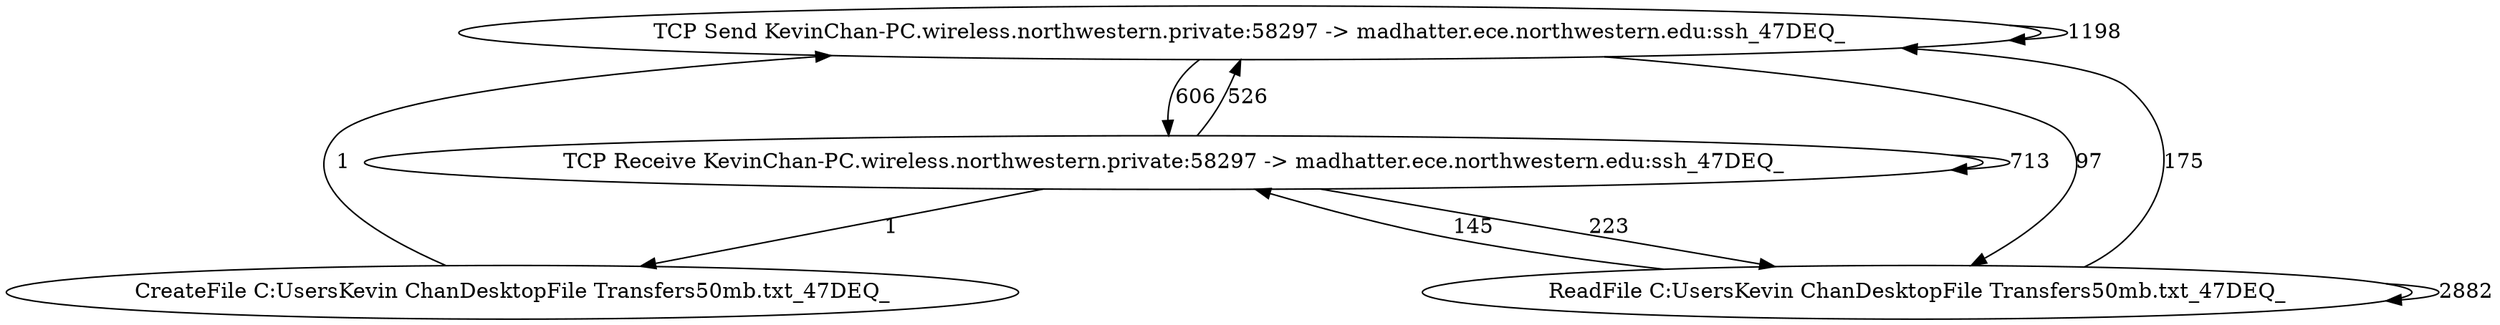 strict digraph G {
  "TCP Send KevinChan-PC.wireless.northwestern.private:58297 -&gt; madhatter.ece.northwestern.edu:ssh_47DEQ_";
  "TCP Receive KevinChan-PC.wireless.northwestern.private:58297 -&gt; madhatter.ece.northwestern.edu:ssh_47DEQ_";
  "CreateFile C:\Users\Kevin Chan\Desktop\File Transfers\50mb.txt_47DEQ_";
  "ReadFile C:\Users\Kevin Chan\Desktop\File Transfers\50mb.txt_47DEQ_";
  "TCP Send KevinChan-PC.wireless.northwestern.private:58297 -&gt; madhatter.ece.northwestern.edu:ssh_47DEQ_" -> "TCP Receive KevinChan-PC.wireless.northwestern.private:58297 -&gt; madhatter.ece.northwestern.edu:ssh_47DEQ_" [ label="606" ];
  "TCP Receive KevinChan-PC.wireless.northwestern.private:58297 -&gt; madhatter.ece.northwestern.edu:ssh_47DEQ_" -> "TCP Send KevinChan-PC.wireless.northwestern.private:58297 -&gt; madhatter.ece.northwestern.edu:ssh_47DEQ_" [ label="526" ];
  "TCP Receive KevinChan-PC.wireless.northwestern.private:58297 -&gt; madhatter.ece.northwestern.edu:ssh_47DEQ_" -> "CreateFile C:\Users\Kevin Chan\Desktop\File Transfers\50mb.txt_47DEQ_" [ label="1" ];
  "CreateFile C:\Users\Kevin Chan\Desktop\File Transfers\50mb.txt_47DEQ_" -> "TCP Send KevinChan-PC.wireless.northwestern.private:58297 -&gt; madhatter.ece.northwestern.edu:ssh_47DEQ_" [ label="1" ];
  "TCP Receive KevinChan-PC.wireless.northwestern.private:58297 -&gt; madhatter.ece.northwestern.edu:ssh_47DEQ_" -> "ReadFile C:\Users\Kevin Chan\Desktop\File Transfers\50mb.txt_47DEQ_" [ label="223" ];
  "ReadFile C:\Users\Kevin Chan\Desktop\File Transfers\50mb.txt_47DEQ_" -> "ReadFile C:\Users\Kevin Chan\Desktop\File Transfers\50mb.txt_47DEQ_" [ label="2882" ];
  "ReadFile C:\Users\Kevin Chan\Desktop\File Transfers\50mb.txt_47DEQ_" -> "TCP Receive KevinChan-PC.wireless.northwestern.private:58297 -&gt; madhatter.ece.northwestern.edu:ssh_47DEQ_" [ label="145" ];
  "TCP Receive KevinChan-PC.wireless.northwestern.private:58297 -&gt; madhatter.ece.northwestern.edu:ssh_47DEQ_" -> "TCP Receive KevinChan-PC.wireless.northwestern.private:58297 -&gt; madhatter.ece.northwestern.edu:ssh_47DEQ_" [ label="713" ];
  "ReadFile C:\Users\Kevin Chan\Desktop\File Transfers\50mb.txt_47DEQ_" -> "TCP Send KevinChan-PC.wireless.northwestern.private:58297 -&gt; madhatter.ece.northwestern.edu:ssh_47DEQ_" [ label="175" ];
  "TCP Send KevinChan-PC.wireless.northwestern.private:58297 -&gt; madhatter.ece.northwestern.edu:ssh_47DEQ_" -> "TCP Send KevinChan-PC.wireless.northwestern.private:58297 -&gt; madhatter.ece.northwestern.edu:ssh_47DEQ_" [ label="1198" ];
  "TCP Send KevinChan-PC.wireless.northwestern.private:58297 -&gt; madhatter.ece.northwestern.edu:ssh_47DEQ_" -> "ReadFile C:\Users\Kevin Chan\Desktop\File Transfers\50mb.txt_47DEQ_" [ label="97" ];
}
